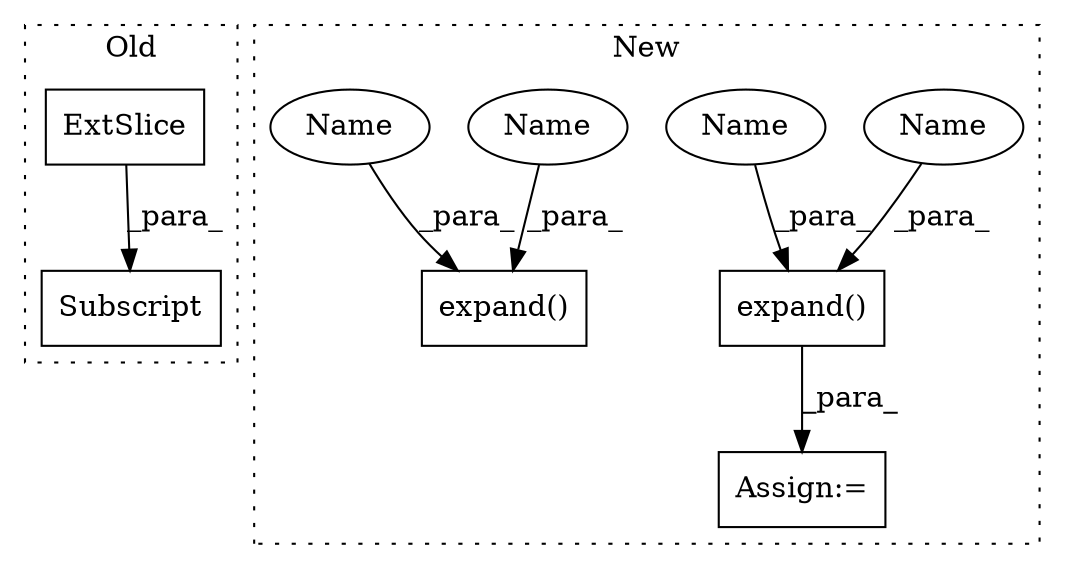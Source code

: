digraph G {
subgraph cluster0 {
1 [label="ExtSlice" a="85" s="1487" l="1" shape="box"];
3 [label="Subscript" a="63" s="1487,0" l="12,0" shape="box"];
label = "Old";
style="dotted";
}
subgraph cluster1 {
2 [label="expand()" a="75" s="2413,2449" l="26,1" shape="box"];
4 [label="expand()" a="75" s="2465,2501" l="26,1" shape="box"];
5 [label="Assign:=" a="68" s="2462" l="3" shape="box"];
6 [label="Name" a="87" s="2500" l="1" shape="ellipse"];
7 [label="Name" a="87" s="2448" l="1" shape="ellipse"];
8 [label="Name" a="87" s="2491" l="1" shape="ellipse"];
9 [label="Name" a="87" s="2439" l="1" shape="ellipse"];
label = "New";
style="dotted";
}
1 -> 3 [label="_para_"];
4 -> 5 [label="_para_"];
6 -> 4 [label="_para_"];
7 -> 2 [label="_para_"];
8 -> 4 [label="_para_"];
9 -> 2 [label="_para_"];
}
